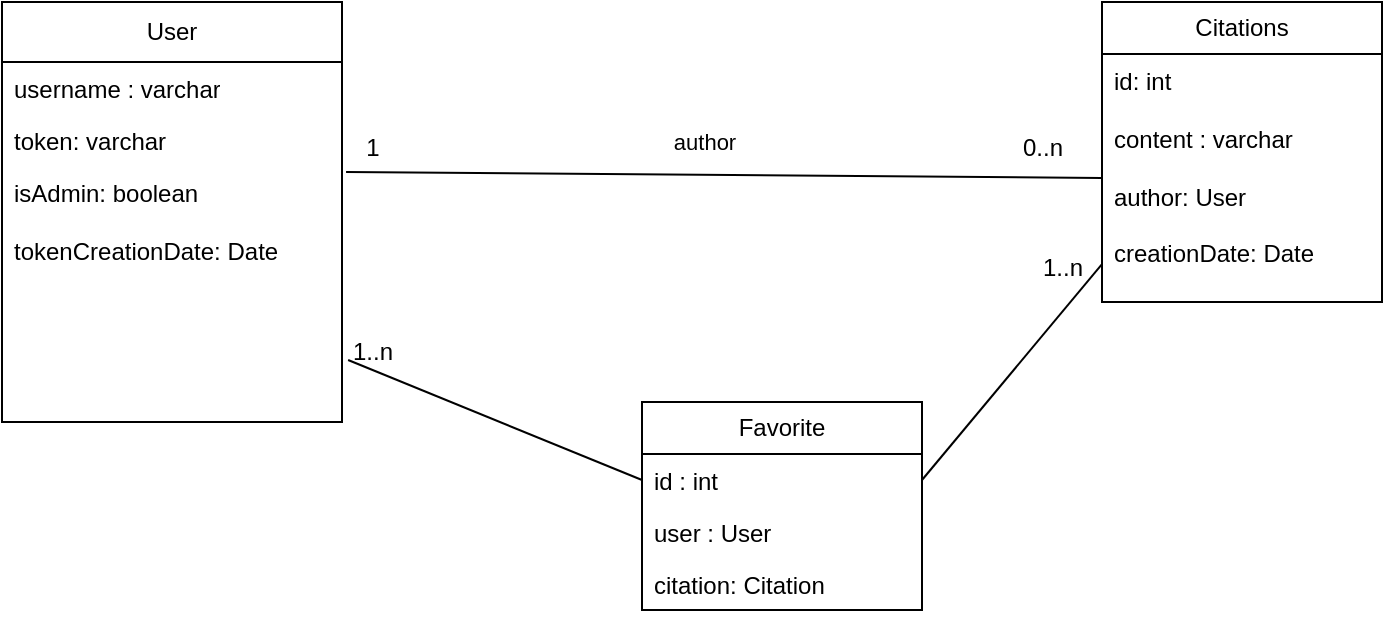 <mxfile version="22.0.8" type="device">
  <diagram name="Page-1" id="j7qxQIyYQGJWUEIAQDFL">
    <mxGraphModel dx="1120" dy="460" grid="1" gridSize="10" guides="1" tooltips="1" connect="1" arrows="1" fold="1" page="1" pageScale="1" pageWidth="827" pageHeight="1169" math="0" shadow="0">
      <root>
        <mxCell id="0" />
        <mxCell id="1" parent="0" />
        <mxCell id="5tNJQFSRyA7WolLIcCfE-3" value="User" style="swimlane;fontStyle=0;childLayout=stackLayout;horizontal=1;startSize=30;fillColor=none;horizontalStack=0;resizeParent=1;resizeParentMax=0;resizeLast=0;collapsible=1;marginBottom=0;whiteSpace=wrap;html=1;" vertex="1" parent="1">
          <mxGeometry x="70" y="80" width="170" height="210" as="geometry">
            <mxRectangle x="130" y="80" width="70" height="30" as="alternateBounds" />
          </mxGeometry>
        </mxCell>
        <mxCell id="5tNJQFSRyA7WolLIcCfE-4" value="username : varchar" style="text;strokeColor=none;fillColor=none;align=left;verticalAlign=top;spacingLeft=4;spacingRight=4;overflow=hidden;rotatable=0;points=[[0,0.5],[1,0.5]];portConstraint=eastwest;whiteSpace=wrap;html=1;" vertex="1" parent="5tNJQFSRyA7WolLIcCfE-3">
          <mxGeometry y="30" width="170" height="26" as="geometry" />
        </mxCell>
        <mxCell id="5tNJQFSRyA7WolLIcCfE-5" value="token: varchar" style="text;strokeColor=none;fillColor=none;align=left;verticalAlign=top;spacingLeft=4;spacingRight=4;overflow=hidden;rotatable=0;points=[[0,0.5],[1,0.5]];portConstraint=eastwest;whiteSpace=wrap;html=1;" vertex="1" parent="5tNJQFSRyA7WolLIcCfE-3">
          <mxGeometry y="56" width="170" height="26" as="geometry" />
        </mxCell>
        <mxCell id="5tNJQFSRyA7WolLIcCfE-6" value="isAdmin: boolean&lt;br&gt;&lt;br&gt;tokenCreationDate: Date&lt;br&gt;&lt;br&gt;" style="text;strokeColor=none;fillColor=none;align=left;verticalAlign=top;spacingLeft=4;spacingRight=4;overflow=hidden;rotatable=0;points=[[0,0.5],[1,0.5]];portConstraint=eastwest;whiteSpace=wrap;html=1;" vertex="1" parent="5tNJQFSRyA7WolLIcCfE-3">
          <mxGeometry y="82" width="170" height="128" as="geometry" />
        </mxCell>
        <mxCell id="5tNJQFSRyA7WolLIcCfE-7" value="Citations" style="swimlane;fontStyle=0;childLayout=stackLayout;horizontal=1;startSize=26;fillColor=none;horizontalStack=0;resizeParent=1;resizeParentMax=0;resizeLast=0;collapsible=1;marginBottom=0;whiteSpace=wrap;html=1;" vertex="1" parent="1">
          <mxGeometry x="620" y="80" width="140" height="150" as="geometry" />
        </mxCell>
        <mxCell id="5tNJQFSRyA7WolLIcCfE-8" value="id: int&lt;br&gt;&lt;br&gt;content : varchar&lt;br&gt;&lt;br&gt;author: User&lt;br&gt;&lt;br&gt;creationDate: Date" style="text;strokeColor=none;fillColor=none;align=left;verticalAlign=top;spacingLeft=4;spacingRight=4;overflow=hidden;rotatable=0;points=[[0,0.5],[1,0.5]];portConstraint=eastwest;whiteSpace=wrap;html=1;" vertex="1" parent="5tNJQFSRyA7WolLIcCfE-7">
          <mxGeometry y="26" width="140" height="124" as="geometry" />
        </mxCell>
        <mxCell id="5tNJQFSRyA7WolLIcCfE-11" value="Favorite" style="swimlane;fontStyle=0;childLayout=stackLayout;horizontal=1;startSize=26;fillColor=none;horizontalStack=0;resizeParent=1;resizeParentMax=0;resizeLast=0;collapsible=1;marginBottom=0;whiteSpace=wrap;html=1;" vertex="1" parent="1">
          <mxGeometry x="390" y="280" width="140" height="104" as="geometry" />
        </mxCell>
        <mxCell id="5tNJQFSRyA7WolLIcCfE-12" value="id : int" style="text;strokeColor=none;fillColor=none;align=left;verticalAlign=top;spacingLeft=4;spacingRight=4;overflow=hidden;rotatable=0;points=[[0,0.5],[1,0.5]];portConstraint=eastwest;whiteSpace=wrap;html=1;" vertex="1" parent="5tNJQFSRyA7WolLIcCfE-11">
          <mxGeometry y="26" width="140" height="26" as="geometry" />
        </mxCell>
        <mxCell id="5tNJQFSRyA7WolLIcCfE-13" value="user : User" style="text;strokeColor=none;fillColor=none;align=left;verticalAlign=top;spacingLeft=4;spacingRight=4;overflow=hidden;rotatable=0;points=[[0,0.5],[1,0.5]];portConstraint=eastwest;whiteSpace=wrap;html=1;" vertex="1" parent="5tNJQFSRyA7WolLIcCfE-11">
          <mxGeometry y="52" width="140" height="26" as="geometry" />
        </mxCell>
        <mxCell id="5tNJQFSRyA7WolLIcCfE-14" value="citation: Citation" style="text;strokeColor=none;fillColor=none;align=left;verticalAlign=top;spacingLeft=4;spacingRight=4;overflow=hidden;rotatable=0;points=[[0,0.5],[1,0.5]];portConstraint=eastwest;whiteSpace=wrap;html=1;" vertex="1" parent="5tNJQFSRyA7WolLIcCfE-11">
          <mxGeometry y="78" width="140" height="26" as="geometry" />
        </mxCell>
        <mxCell id="5tNJQFSRyA7WolLIcCfE-22" value="" style="endArrow=none;html=1;rounded=0;entryX=0;entryY=0.5;entryDx=0;entryDy=0;exitX=1.012;exitY=0.023;exitDx=0;exitDy=0;exitPerimeter=0;" edge="1" parent="1" source="5tNJQFSRyA7WolLIcCfE-6" target="5tNJQFSRyA7WolLIcCfE-8">
          <mxGeometry width="50" height="50" relative="1" as="geometry">
            <mxPoint x="390" y="270" as="sourcePoint" />
            <mxPoint x="440" y="220" as="targetPoint" />
          </mxGeometry>
        </mxCell>
        <mxCell id="5tNJQFSRyA7WolLIcCfE-23" value="author" style="edgeLabel;html=1;align=center;verticalAlign=middle;resizable=0;points=[];" vertex="1" connectable="0" parent="5tNJQFSRyA7WolLIcCfE-22">
          <mxGeometry x="-0.053" y="-5" relative="1" as="geometry">
            <mxPoint y="-22" as="offset" />
          </mxGeometry>
        </mxCell>
        <mxCell id="5tNJQFSRyA7WolLIcCfE-24" value="0..n" style="text;html=1;align=center;verticalAlign=middle;resizable=0;points=[];autosize=1;strokeColor=none;fillColor=none;" vertex="1" parent="1">
          <mxGeometry x="570" y="138" width="40" height="30" as="geometry" />
        </mxCell>
        <mxCell id="5tNJQFSRyA7WolLIcCfE-25" value="1" style="text;html=1;align=center;verticalAlign=middle;resizable=0;points=[];autosize=1;strokeColor=none;fillColor=none;" vertex="1" parent="1">
          <mxGeometry x="240" y="138" width="30" height="30" as="geometry" />
        </mxCell>
        <mxCell id="5tNJQFSRyA7WolLIcCfE-26" value="" style="endArrow=none;html=1;rounded=0;entryX=1.018;entryY=0.758;entryDx=0;entryDy=0;entryPerimeter=0;exitX=0;exitY=0.5;exitDx=0;exitDy=0;" edge="1" parent="1" source="5tNJQFSRyA7WolLIcCfE-12" target="5tNJQFSRyA7WolLIcCfE-6">
          <mxGeometry width="50" height="50" relative="1" as="geometry">
            <mxPoint x="390" y="270" as="sourcePoint" />
            <mxPoint x="440" y="220" as="targetPoint" />
          </mxGeometry>
        </mxCell>
        <mxCell id="5tNJQFSRyA7WolLIcCfE-27" value="" style="endArrow=none;html=1;rounded=0;entryX=0;entryY=0.847;entryDx=0;entryDy=0;entryPerimeter=0;exitX=1;exitY=0.5;exitDx=0;exitDy=0;" edge="1" parent="1" source="5tNJQFSRyA7WolLIcCfE-12" target="5tNJQFSRyA7WolLIcCfE-8">
          <mxGeometry width="50" height="50" relative="1" as="geometry">
            <mxPoint x="390" y="270" as="sourcePoint" />
            <mxPoint x="440" y="220" as="targetPoint" />
          </mxGeometry>
        </mxCell>
        <mxCell id="5tNJQFSRyA7WolLIcCfE-29" value="1..n" style="text;html=1;align=center;verticalAlign=middle;resizable=0;points=[];autosize=1;strokeColor=none;fillColor=none;" vertex="1" parent="1">
          <mxGeometry x="235" y="240" width="40" height="30" as="geometry" />
        </mxCell>
        <mxCell id="5tNJQFSRyA7WolLIcCfE-31" value="1..n" style="text;html=1;align=center;verticalAlign=middle;resizable=0;points=[];autosize=1;strokeColor=none;fillColor=none;" vertex="1" parent="1">
          <mxGeometry x="580" y="198" width="40" height="30" as="geometry" />
        </mxCell>
      </root>
    </mxGraphModel>
  </diagram>
</mxfile>
